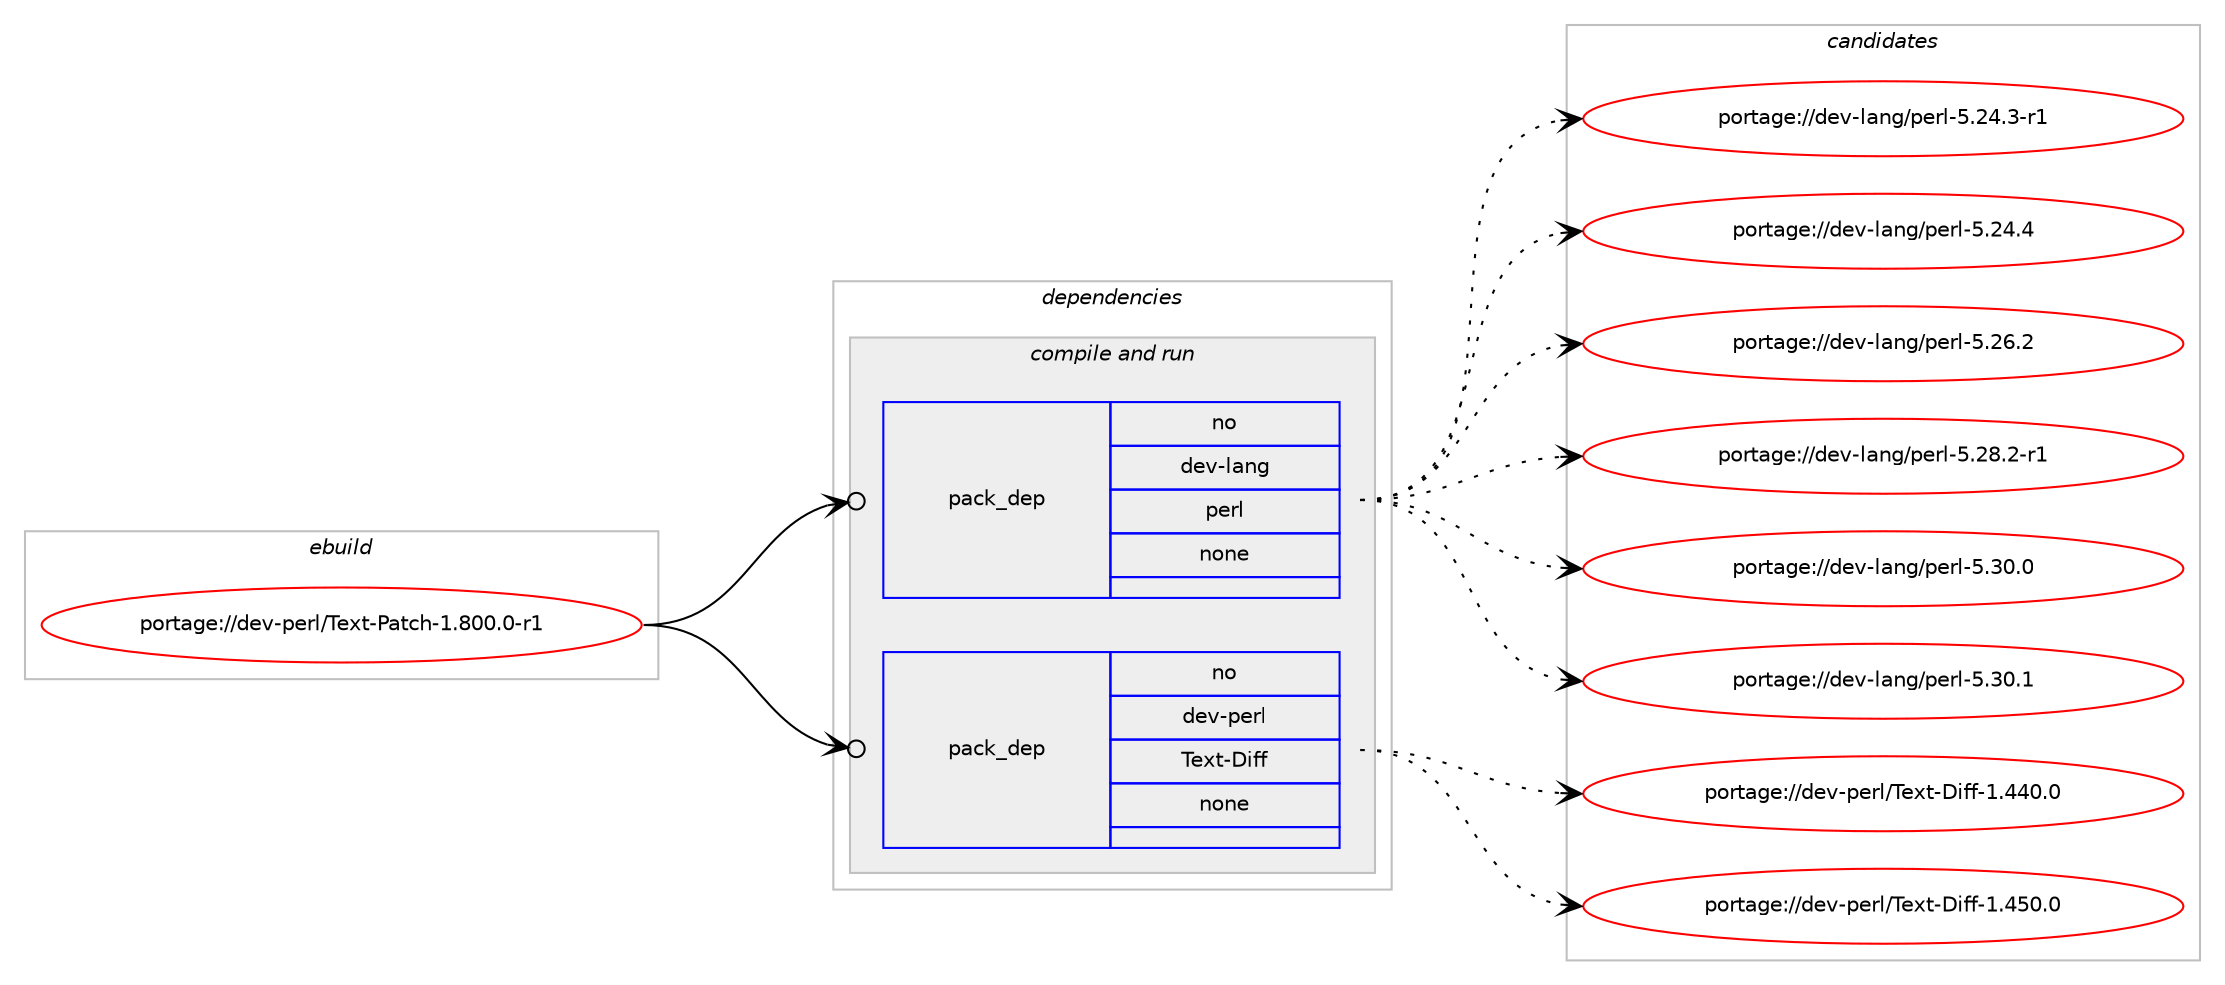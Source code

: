 digraph prolog {

# *************
# Graph options
# *************

newrank=true;
concentrate=true;
compound=true;
graph [rankdir=LR,fontname=Helvetica,fontsize=10,ranksep=1.5];#, ranksep=2.5, nodesep=0.2];
edge  [arrowhead=vee];
node  [fontname=Helvetica,fontsize=10];

# **********
# The ebuild
# **********

subgraph cluster_leftcol {
color=gray;
rank=same;
label=<<i>ebuild</i>>;
id [label="portage://dev-perl/Text-Patch-1.800.0-r1", color=red, width=4, href="../dev-perl/Text-Patch-1.800.0-r1.svg"];
}

# ****************
# The dependencies
# ****************

subgraph cluster_midcol {
color=gray;
label=<<i>dependencies</i>>;
subgraph cluster_compile {
fillcolor="#eeeeee";
style=filled;
label=<<i>compile</i>>;
}
subgraph cluster_compileandrun {
fillcolor="#eeeeee";
style=filled;
label=<<i>compile and run</i>>;
subgraph pack94991 {
dependency121938 [label=<<TABLE BORDER="0" CELLBORDER="1" CELLSPACING="0" CELLPADDING="4" WIDTH="220"><TR><TD ROWSPAN="6" CELLPADDING="30">pack_dep</TD></TR><TR><TD WIDTH="110">no</TD></TR><TR><TD>dev-lang</TD></TR><TR><TD>perl</TD></TR><TR><TD>none</TD></TR><TR><TD></TD></TR></TABLE>>, shape=none, color=blue];
}
id:e -> dependency121938:w [weight=20,style="solid",arrowhead="odotvee"];
subgraph pack94992 {
dependency121939 [label=<<TABLE BORDER="0" CELLBORDER="1" CELLSPACING="0" CELLPADDING="4" WIDTH="220"><TR><TD ROWSPAN="6" CELLPADDING="30">pack_dep</TD></TR><TR><TD WIDTH="110">no</TD></TR><TR><TD>dev-perl</TD></TR><TR><TD>Text-Diff</TD></TR><TR><TD>none</TD></TR><TR><TD></TD></TR></TABLE>>, shape=none, color=blue];
}
id:e -> dependency121939:w [weight=20,style="solid",arrowhead="odotvee"];
}
subgraph cluster_run {
fillcolor="#eeeeee";
style=filled;
label=<<i>run</i>>;
}
}

# **************
# The candidates
# **************

subgraph cluster_choices {
rank=same;
color=gray;
label=<<i>candidates</i>>;

subgraph choice94991 {
color=black;
nodesep=1;
choiceportage100101118451089711010347112101114108455346505246514511449 [label="portage://dev-lang/perl-5.24.3-r1", color=red, width=4,href="../dev-lang/perl-5.24.3-r1.svg"];
choiceportage10010111845108971101034711210111410845534650524652 [label="portage://dev-lang/perl-5.24.4", color=red, width=4,href="../dev-lang/perl-5.24.4.svg"];
choiceportage10010111845108971101034711210111410845534650544650 [label="portage://dev-lang/perl-5.26.2", color=red, width=4,href="../dev-lang/perl-5.26.2.svg"];
choiceportage100101118451089711010347112101114108455346505646504511449 [label="portage://dev-lang/perl-5.28.2-r1", color=red, width=4,href="../dev-lang/perl-5.28.2-r1.svg"];
choiceportage10010111845108971101034711210111410845534651484648 [label="portage://dev-lang/perl-5.30.0", color=red, width=4,href="../dev-lang/perl-5.30.0.svg"];
choiceportage10010111845108971101034711210111410845534651484649 [label="portage://dev-lang/perl-5.30.1", color=red, width=4,href="../dev-lang/perl-5.30.1.svg"];
dependency121938:e -> choiceportage100101118451089711010347112101114108455346505246514511449:w [style=dotted,weight="100"];
dependency121938:e -> choiceportage10010111845108971101034711210111410845534650524652:w [style=dotted,weight="100"];
dependency121938:e -> choiceportage10010111845108971101034711210111410845534650544650:w [style=dotted,weight="100"];
dependency121938:e -> choiceportage100101118451089711010347112101114108455346505646504511449:w [style=dotted,weight="100"];
dependency121938:e -> choiceportage10010111845108971101034711210111410845534651484648:w [style=dotted,weight="100"];
dependency121938:e -> choiceportage10010111845108971101034711210111410845534651484649:w [style=dotted,weight="100"];
}
subgraph choice94992 {
color=black;
nodesep=1;
choiceportage10010111845112101114108478410112011645681051021024549465252484648 [label="portage://dev-perl/Text-Diff-1.440.0", color=red, width=4,href="../dev-perl/Text-Diff-1.440.0.svg"];
choiceportage10010111845112101114108478410112011645681051021024549465253484648 [label="portage://dev-perl/Text-Diff-1.450.0", color=red, width=4,href="../dev-perl/Text-Diff-1.450.0.svg"];
dependency121939:e -> choiceportage10010111845112101114108478410112011645681051021024549465252484648:w [style=dotted,weight="100"];
dependency121939:e -> choiceportage10010111845112101114108478410112011645681051021024549465253484648:w [style=dotted,weight="100"];
}
}

}
